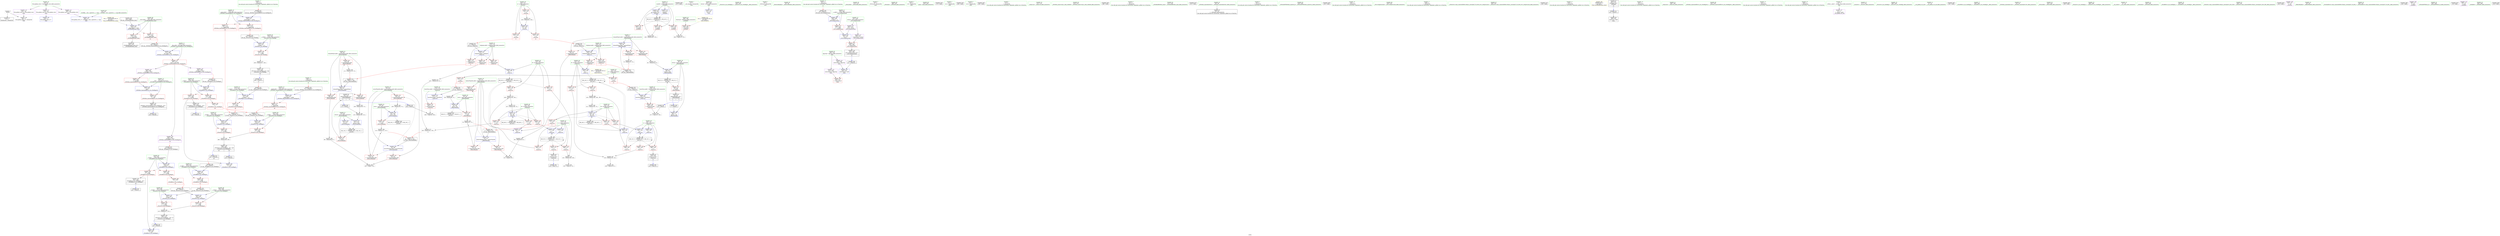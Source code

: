 digraph "SVFG" {
	label="SVFG";

	Node0x55869f9cc8e0 [shape=record,color=grey,label="{NodeID: 0\nNullPtr}"];
	Node0x55869f9cc8e0 -> Node0x55869f9f0990[style=solid];
	Node0x55869f9cc8e0 -> Node0x55869f9f10d0[style=solid];
	Node0x55869fa31ef0 [shape=record,color=black,label="{NodeID: 526\n370 = PHI(349, )\n1st arg _ZNSt8ios_base4setfESt13_Ios_FmtflagsS0_ }"];
	Node0x55869fa31ef0 -> Node0x55869f9f2ca0[style=solid];
	Node0x55869fa1b680 [shape=record,color=yellow,style=double,label="{NodeID: 443\n50V_1 = ENCHI(MR_50V_0)\npts\{345 \}\nFun[_ZSt5fixedRSt8ios_base]}"];
	Node0x55869fa1b680 -> Node0x55869f9f2960[style=dashed];
	Node0x55869f9f0fd0 [shape=record,color=blue,label="{NodeID: 194\n480\<--18\nllvm.global_ctors_1\<--_GLOBAL__sub_I_cgy4ever_1_1.cpp\nGlob }"];
	Node0x55869f9ed6b0 [shape=record,color=purple,label="{NodeID: 111\n479\<--16\nllvm.global_ctors_0\<--llvm.global_ctors\nGlob }"];
	Node0x55869f9ed6b0 -> Node0x55869f9f0ed0[style=solid];
	Node0x55869f9ec190 [shape=record,color=green,label="{NodeID: 28\n52\<--53\nbetterThanMe.addr\<--betterThanMe.addr_field_insensitive\n_Z8bestRankxx\n}"];
	Node0x55869f9ec190 -> Node0x55869f9f3640[style=solid];
	Node0x55869f9ec190 -> Node0x55869f9f3710[style=solid];
	Node0x55869f9ec190 -> Node0x55869f9f37e0[style=solid];
	Node0x55869f9ec190 -> Node0x55869f9f12a0[style=solid];
	Node0x55869f9f7370 [shape=record,color=grey,label="{NodeID: 388\n100 = cmp(97, 99, )\n}"];
	Node0x55869f9f26f0 [shape=record,color=blue,label="{NodeID: 222\n270\<--293\ncaseID\<--inc\n_Z4MAINv\n}"];
	Node0x55869f9f26f0 -> Node0x55869fa14850[style=dashed];
	Node0x55869f9f41a0 [shape=record,color=red,label="{NodeID: 139\n156\<--128\n\<--havePrize.addr\n_Z4ans1xx\n}"];
	Node0x55869f9f41a0 -> Node0x55869f9f74f0[style=solid];
	Node0x55869f9eea50 [shape=record,color=green,label="{NodeID: 56\n268\<--269\nTestCase\<--TestCase_field_insensitive\n_Z4MAINv\n}"];
	Node0x55869f9eea50 -> Node0x55869f9f56c0[style=solid];
	Node0x55869fa2fd40 [shape=record,color=black,label="{NodeID: 499\n227 = PHI()\n}"];
	Node0x55869f9f5860 [shape=record,color=red,label="{NodeID: 167\n284\<--270\n\<--caseID\n_Z4MAINv\n}"];
	Node0x55869f9f0380 [shape=record,color=green,label="{NodeID: 84\n436\<--437\n__b.addr\<--__b.addr_field_insensitive\n_ZStoRRSt13_Ios_FmtflagsS_\n}"];
	Node0x55869f9f0380 -> Node0x55869f9f68a0[style=solid];
	Node0x55869f9f0380 -> Node0x55869f9fb1f0[style=solid];
	Node0x55869f9ea030 [shape=record,color=green,label="{NodeID: 1\n7\<--1\n__dso_handle\<--dummyObj\nGlob }"];
	Node0x55869fa32000 [shape=record,color=black,label="{NodeID: 527\n371 = PHI(350, )\n2nd arg _ZNSt8ios_base4setfESt13_Ios_FmtflagsS0_ }"];
	Node0x55869fa32000 -> Node0x55869f9f2d70[style=solid];
	Node0x55869f9f10d0 [shape=record,color=blue, style = dotted,label="{NodeID: 195\n481\<--3\nllvm.global_ctors_2\<--dummyVal\nGlob }"];
	Node0x55869f9ed780 [shape=record,color=purple,label="{NodeID: 112\n480\<--16\nllvm.global_ctors_1\<--llvm.global_ctors\nGlob }"];
	Node0x55869f9ed780 -> Node0x55869f9f0fd0[style=solid];
	Node0x55869f9ec260 [shape=record,color=green,label="{NodeID: 29\n54\<--55\ncosts\<--costs_field_insensitive\n_Z8bestRankxx\n}"];
	Node0x55869f9ec260 -> Node0x55869f9f38b0[style=solid];
	Node0x55869f9ec260 -> Node0x55869f9f1440[style=solid];
	Node0x55869f9f74f0 [shape=record,color=grey,label="{NodeID: 389\n157 = cmp(155, 156, )\n}"];
	Node0x55869f9f27c0 [shape=record,color=blue,label="{NodeID: 223\n307\<--297\nretval\<--\nmain\n}"];
	Node0x55869f9f4270 [shape=record,color=red,label="{NodeID: 140\n144\<--130\n\<--L\n_Z4ans1xx\n}"];
	Node0x55869f9f4270 -> Node0x55869fa02070[style=solid];
	Node0x55869f9eeb20 [shape=record,color=green,label="{NodeID: 57\n270\<--271\ncaseID\<--caseID_field_insensitive\n_Z4MAINv\n}"];
	Node0x55869f9eeb20 -> Node0x55869f9f5790[style=solid];
	Node0x55869f9eeb20 -> Node0x55869f9f5860[style=solid];
	Node0x55869f9eeb20 -> Node0x55869f9f5930[style=solid];
	Node0x55869f9eeb20 -> Node0x55869f9f2620[style=solid];
	Node0x55869f9eeb20 -> Node0x55869f9f26f0[style=solid];
	Node0x55869fa2fe10 [shape=record,color=black,label="{NodeID: 500\n115 = PHI(84, )\n}"];
	Node0x55869fa2fe10 -> Node0x55869f9f6ef0[style=solid];
	Node0x55869f9f5930 [shape=record,color=red,label="{NodeID: 168\n292\<--270\n\<--caseID\n_Z4MAINv\n}"];
	Node0x55869f9f5930 -> Node0x55869fa01d70[style=solid];
	Node0x55869f9f0450 [shape=record,color=green,label="{NodeID: 85\n444\<--445\n_ZStorSt13_Ios_FmtflagsS_\<--_ZStorSt13_Ios_FmtflagsS__field_insensitive\n}"];
	Node0x55869f9ea0c0 [shape=record,color=green,label="{NodeID: 2\n8\<--1\n_ZSt3cin\<--dummyObj\nGlob }"];
	Node0x55869fa32110 [shape=record,color=black,label="{NodeID: 528\n463 = PHI(441, )\n0th arg _ZStorSt13_Ios_FmtflagsS_ }"];
	Node0x55869fa32110 -> Node0x55869f9fb530[style=solid];
	Node0x55869f9f11d0 [shape=record,color=blue,label="{NodeID: 196\n50\<--46\nremainPlayer.addr\<--remainPlayer\n_Z8bestRankxx\n}"];
	Node0x55869f9f11d0 -> Node0x55869f9f33d0[style=dashed];
	Node0x55869f9f11d0 -> Node0x55869f9f34a0[style=dashed];
	Node0x55869f9f11d0 -> Node0x55869f9f3570[style=dashed];
	Node0x55869f9ed880 [shape=record,color=purple,label="{NodeID: 113\n481\<--16\nllvm.global_ctors_2\<--llvm.global_ctors\nGlob }"];
	Node0x55869f9ed880 -> Node0x55869f9f10d0[style=solid];
	Node0x55869f9ec330 [shape=record,color=green,label="{NodeID: 30\n82\<--83\n_Z9worseRankxx\<--_Z9worseRankxx_field_insensitive\n}"];
	Node0x55869f9f7670 [shape=record,color=grey,label="{NodeID: 390\n146 = cmp(145, 61, )\n}"];
	Node0x55869f9f2890 [shape=record,color=blue,label="{NodeID: 224\n325\<--321\ncoerce.dive\<--call2\nmain\n}"];
	Node0x55869f9f2890 -> Node0x55869f9f5a00[style=dashed];
	Node0x55869f9f4340 [shape=record,color=red,label="{NodeID: 141\n148\<--130\n\<--L\n_Z4ans1xx\n}"];
	Node0x55869f9f4340 -> Node0x55869fa021f0[style=solid];
	Node0x55869f9eebf0 [shape=record,color=green,label="{NodeID: 58\n273\<--274\n_ZNSirsERi\<--_ZNSirsERi_field_insensitive\n}"];
	Node0x55869fa30010 [shape=record,color=black,label="{NodeID: 501\n155 = PHI(45, )\n}"];
	Node0x55869fa30010 -> Node0x55869f9f74f0[style=solid];
	Node0x55869f9f5a00 [shape=record,color=red,label="{NodeID: 169\n328\<--327\n\<--coerce.dive3\nmain\n}"];
	Node0x55869f9f0550 [shape=record,color=green,label="{NodeID: 86\n452\<--453\n__a.addr\<--__a.addr_field_insensitive\n_ZStanSt13_Ios_FmtflagsS_\n}"];
	Node0x55869f9f0550 -> Node0x55869f9f6a40[style=solid];
	Node0x55869f9f0550 -> Node0x55869f9fb390[style=solid];
	Node0x55869f9ea370 [shape=record,color=green,label="{NodeID: 3\n9\<--1\n_ZSt4cout\<--dummyObj\nGlob }"];
	Node0x55869fa32250 [shape=record,color=black,label="{NodeID: 529\n464 = PHI(442, )\n1st arg _ZStorSt13_Ios_FmtflagsS_ }"];
	Node0x55869fa32250 -> Node0x55869f9fb600[style=solid];
	Node0x55869f9f12a0 [shape=record,color=blue,label="{NodeID: 197\n52\<--47\nbetterThanMe.addr\<--betterThanMe\n_Z8bestRankxx\n}"];
	Node0x55869f9f12a0 -> Node0x55869f9f3640[style=dashed];
	Node0x55869f9f12a0 -> Node0x55869f9f3710[style=dashed];
	Node0x55869f9f12a0 -> Node0x55869f9f37e0[style=dashed];
	Node0x55869f9ed980 [shape=record,color=purple,label="{NodeID: 114\n325\<--309\ncoerce.dive\<--agg.tmp\nmain\n}"];
	Node0x55869f9ed980 -> Node0x55869f9f2890[style=solid];
	Node0x55869f9ec430 [shape=record,color=green,label="{NodeID: 31\n87\<--88\nretval\<--retval_field_insensitive\n_Z9worseRankxx\n}"];
	Node0x55869f9ec430 -> Node0x55869f9f3980[style=solid];
	Node0x55869f9ec430 -> Node0x55869f9f1780[style=solid];
	Node0x55869f9ec430 -> Node0x55869f9f1920[style=solid];
	Node0x55869f9f77f0 [shape=record,color=grey,label="{NodeID: 391\n280 = cmp(278, 279, )\n}"];
	Node0x55869f9f2960 [shape=record,color=blue,label="{NodeID: 225\n344\<--343\n__base.addr\<--__base\n_ZSt5fixedRSt8ios_base\n}"];
	Node0x55869f9f2960 -> Node0x55869f9f5ad0[style=dashed];
	Node0x55869f9f2960 -> Node0x55869f9f5ba0[style=dashed];
	Node0x55869f9f4410 [shape=record,color=red,label="{NodeID: 142\n166\<--130\n\<--L\n_Z4ans1xx\n}"];
	Node0x55869f9f4410 -> Node0x55869f9f0d30[style=solid];
	Node0x55869f9eecf0 [shape=record,color=green,label="{NodeID: 59\n286\<--287\n_ZNSolsEi\<--_ZNSolsEi_field_insensitive\n}"];
	Node0x55869fa30150 [shape=record,color=black,label="{NodeID: 502\n204 = PHI(84, )\n}"];
	Node0x55869fa30150 -> Node0x55869f9f7970[style=solid];
	Node0x55869f9f5ad0 [shape=record,color=red,label="{NodeID: 170\n347\<--344\n\<--__base.addr\n_ZSt5fixedRSt8ios_base\n|{<s0>25}}"];
	Node0x55869f9f5ad0:s0 -> Node0x55869fa31de0[style=solid,color=red];
	Node0x55869f9f0620 [shape=record,color=green,label="{NodeID: 87\n454\<--455\n__b.addr\<--__b.addr_field_insensitive\n_ZStanSt13_Ios_FmtflagsS_\n}"];
	Node0x55869f9f0620 -> Node0x55869f9f6b10[style=solid];
	Node0x55869f9f0620 -> Node0x55869f9fb460[style=solid];
	Node0x55869f9ea400 [shape=record,color=green,label="{NodeID: 4\n10\<--1\n.str\<--dummyObj\nGlob }"];
	Node0x55869fa32390 [shape=record,color=black,label="{NodeID: 530\n356 = PHI(322, )\n0th arg _ZSt12setprecisioni }"];
	Node0x55869fa32390 -> Node0x55869f9f2a30[style=solid];
	Node0x55869fa01bf0 [shape=record,color=grey,label="{NodeID: 364\n460 = Binary(458, 459, )\n}"];
	Node0x55869fa01bf0 -> Node0x55869f9ee1f0[style=solid];
	Node0x55869f9f1370 [shape=record,color=blue,label="{NodeID: 198\n48\<--65\nretval\<--sub1\n_Z8bestRankxx\n}"];
	Node0x55869f9f1370 -> Node0x55869fa16550[style=dashed];
	Node0x55869f9f2e20 [shape=record,color=purple,label="{NodeID: 115\n327\<--309\ncoerce.dive3\<--agg.tmp\nmain\n}"];
	Node0x55869f9f2e20 -> Node0x55869f9f5a00[style=solid];
	Node0x55869f9ec500 [shape=record,color=green,label="{NodeID: 32\n89\<--90\nremainPlayer.addr\<--remainPlayer.addr_field_insensitive\n_Z9worseRankxx\n}"];
	Node0x55869f9ec500 -> Node0x55869f9f3a50[style=solid];
	Node0x55869f9ec500 -> Node0x55869f9f3b20[style=solid];
	Node0x55869f9ec500 -> Node0x55869f9f3bf0[style=solid];
	Node0x55869f9ec500 -> Node0x55869f9f15e0[style=solid];
	Node0x55869f9f7970 [shape=record,color=grey,label="{NodeID: 392\n206 = cmp(204, 205, )\n}"];
	Node0x55869f9f2a30 [shape=record,color=blue,label="{NodeID: 226\n359\<--356\n__n.addr\<--__n\n_ZSt12setprecisioni\n}"];
	Node0x55869f9f2a30 -> Node0x55869f9f5c70[style=dashed];
	Node0x55869f9f44e0 [shape=record,color=red,label="{NodeID: 143\n143\<--132\n\<--R\n_Z4ans1xx\n}"];
	Node0x55869f9f44e0 -> Node0x55869fa02070[style=solid];
	Node0x55869f9eedf0 [shape=record,color=green,label="{NodeID: 60\n304\<--305\nmain\<--main_field_insensitive\n}"];
	Node0x55869fa30290 [shape=record,color=black,label="{NodeID: 503\n272 = PHI()\n}"];
	Node0x55869f9f5ba0 [shape=record,color=red,label="{NodeID: 171\n353\<--344\n\<--__base.addr\n_ZSt5fixedRSt8ios_base\n}"];
	Node0x55869f9f5ba0 -> Node0x55869f9edd10[style=solid];
	Node0x55869f9f06f0 [shape=record,color=green,label="{NodeID: 88\n465\<--466\n__a.addr\<--__a.addr_field_insensitive\n_ZStorSt13_Ios_FmtflagsS_\n}"];
	Node0x55869f9f06f0 -> Node0x55869f9f6be0[style=solid];
	Node0x55869f9f06f0 -> Node0x55869f9fb530[style=solid];
	Node0x55869f9ea490 [shape=record,color=green,label="{NodeID: 5\n12\<--1\n.str.1\<--dummyObj\nGlob }"];
	Node0x55869fa324d0 [shape=record,color=black,label="{NodeID: 531\n171 = PHI(231, )\n0th arg _Z4ans2xx }"];
	Node0x55869fa324d0 -> Node0x55869f9f1fa0[style=solid];
	Node0x55869fa01d70 [shape=record,color=grey,label="{NodeID: 365\n293 = Binary(292, 276, )\n}"];
	Node0x55869fa01d70 -> Node0x55869f9f26f0[style=solid];
	Node0x55869f9f1440 [shape=record,color=blue,label="{NodeID: 199\n54\<--69\ncosts\<--div\n_Z8bestRankxx\n}"];
	Node0x55869f9f1440 -> Node0x55869f9f38b0[style=dashed];
	Node0x55869f9f1440 -> Node0x55869fa16a50[style=dashed];
	Node0x55869f9f2ef0 [shape=record,color=purple,label="{NodeID: 116\n362\<--357\n_M_n\<--retval\n_ZSt12setprecisioni\n}"];
	Node0x55869f9f2ef0 -> Node0x55869f9f2b00[style=solid];
	Node0x55869f9ec5d0 [shape=record,color=green,label="{NodeID: 33\n91\<--92\nworseThanMe.addr\<--worseThanMe.addr_field_insensitive\n_Z9worseRankxx\n}"];
	Node0x55869f9ec5d0 -> Node0x55869f9f3cc0[style=solid];
	Node0x55869f9ec5d0 -> Node0x55869f9f3d90[style=solid];
	Node0x55869f9ec5d0 -> Node0x55869f9f3e60[style=solid];
	Node0x55869f9ec5d0 -> Node0x55869f9f16b0[style=solid];
	Node0x55869f9f7af0 [shape=record,color=grey,label="{NodeID: 393\n62 = cmp(58, 60, )\n}"];
	Node0x55869f9f2b00 [shape=record,color=blue,label="{NodeID: 227\n362\<--363\n_M_n\<--\n_ZSt12setprecisioni\n}"];
	Node0x55869f9f2b00 -> Node0x55869f9f5d40[style=dashed];
	Node0x55869f9f45b0 [shape=record,color=red,label="{NodeID: 144\n149\<--132\n\<--R\n_Z4ans1xx\n}"];
	Node0x55869f9f45b0 -> Node0x55869fa021f0[style=solid];
	Node0x55869f9eeef0 [shape=record,color=green,label="{NodeID: 61\n307\<--308\nretval\<--retval_field_insensitive\nmain\n}"];
	Node0x55869f9eeef0 -> Node0x55869f9f27c0[style=solid];
	Node0x55869fa30360 [shape=record,color=black,label="{NodeID: 504\n283 = PHI()\n}"];
	Node0x55869f9f5c70 [shape=record,color=red,label="{NodeID: 172\n363\<--359\n\<--__n.addr\n_ZSt12setprecisioni\n}"];
	Node0x55869f9f5c70 -> Node0x55869f9f2b00[style=solid];
	Node0x55869f9f07c0 [shape=record,color=green,label="{NodeID: 89\n467\<--468\n__b.addr\<--__b.addr_field_insensitive\n_ZStorSt13_Ios_FmtflagsS_\n}"];
	Node0x55869f9f07c0 -> Node0x55869f9f0e00[style=solid];
	Node0x55869f9f07c0 -> Node0x55869f9fb600[style=solid];
	Node0x55869f9ea520 [shape=record,color=green,label="{NodeID: 6\n14\<--1\n.str.2\<--dummyObj\nGlob }"];
	Node0x55869fa32610 [shape=record,color=black,label="{NodeID: 532\n172 = PHI(232, )\n1st arg _Z4ans2xx }"];
	Node0x55869fa32610 -> Node0x55869f9f2070[style=solid];
	Node0x55869fa01ef0 [shape=record,color=grey,label="{NodeID: 366\n99 = Binary(98, 61, )\n}"];
	Node0x55869fa01ef0 -> Node0x55869f9f7370[style=solid];
	Node0x55869f9f1510 [shape=record,color=blue,label="{NodeID: 200\n48\<--77\nretval\<--call\n_Z8bestRankxx\n}"];
	Node0x55869f9f1510 -> Node0x55869fa16550[style=dashed];
	Node0x55869f9f2fc0 [shape=record,color=purple,label="{NodeID: 117\n365\<--357\ncoerce.dive\<--retval\n_ZSt12setprecisioni\n}"];
	Node0x55869f9f2fc0 -> Node0x55869f9f5d40[style=solid];
	Node0x55869f9ec6a0 [shape=record,color=green,label="{NodeID: 34\n93\<--94\ncosts\<--costs_field_insensitive\n_Z9worseRankxx\n}"];
	Node0x55869f9ec6a0 -> Node0x55869f9f3f30[style=solid];
	Node0x55869f9ec6a0 -> Node0x55869f9f1850[style=solid];
	Node0x55869f9f7c70 [shape=record,color=grey,label="{NodeID: 394\n192 = cmp(191, 61, )\n}"];
	Node0x55869f9f2bd0 [shape=record,color=blue,label="{NodeID: 228\n372\<--369\nthis.addr\<--this\n_ZNSt8ios_base4setfESt13_Ios_FmtflagsS0_\n}"];
	Node0x55869f9f2bd0 -> Node0x55869f9f5e10[style=dashed];
	Node0x55869f9f4680 [shape=record,color=red,label="{NodeID: 145\n154\<--134\n\<--M\n_Z4ans1xx\n|{<s0>5}}"];
	Node0x55869f9f4680:s0 -> Node0x55869fa330a0[style=solid,color=red];
	Node0x55869f9eefc0 [shape=record,color=green,label="{NodeID: 62\n309\<--310\nagg.tmp\<--agg.tmp_field_insensitive\nmain\n}"];
	Node0x55869f9eefc0 -> Node0x55869f9ed980[style=solid];
	Node0x55869f9eefc0 -> Node0x55869f9f2e20[style=solid];
	Node0x55869fa30430 [shape=record,color=black,label="{NodeID: 505\n285 = PHI()\n}"];
	Node0x55869f9f5d40 [shape=record,color=red,label="{NodeID: 173\n366\<--365\n\<--coerce.dive\n_ZSt12setprecisioni\n}"];
	Node0x55869f9f5d40 -> Node0x55869f9edde0[style=solid];
	Node0x55869f9f0890 [shape=record,color=green,label="{NodeID: 90\n18\<--475\n_GLOBAL__sub_I_cgy4ever_1_1.cpp\<--_GLOBAL__sub_I_cgy4ever_1_1.cpp_field_insensitive\n}"];
	Node0x55869f9f0890 -> Node0x55869f9f0fd0[style=solid];
	Node0x55869f9ead60 [shape=record,color=green,label="{NodeID: 7\n17\<--1\n\<--dummyObj\nCan only get source location for instruction, argument, global var or function.}"];
	Node0x55869fa32750 [shape=record,color=black,label="{NodeID: 533\n423 = PHI(387, )\n0th arg _ZStcoSt13_Ios_Fmtflags }"];
	Node0x55869fa32750 -> Node0x55869f9fb050[style=solid];
	Node0x55869fa02070 [shape=record,color=grey,label="{NodeID: 367\n145 = Binary(143, 144, )\n}"];
	Node0x55869fa02070 -> Node0x55869f9f7670[style=solid];
	Node0x55869f9f15e0 [shape=record,color=blue,label="{NodeID: 201\n89\<--85\nremainPlayer.addr\<--remainPlayer\n_Z9worseRankxx\n}"];
	Node0x55869f9f15e0 -> Node0x55869f9f3a50[style=dashed];
	Node0x55869f9f15e0 -> Node0x55869f9f3b20[style=dashed];
	Node0x55869f9f15e0 -> Node0x55869f9f3bf0[style=dashed];
	Node0x55869f9f3090 [shape=record,color=purple,label="{NodeID: 118\n384\<--383\n_M_flags\<--this1\n_ZNSt8ios_base4setfESt13_Ios_FmtflagsS0_\n}"];
	Node0x55869f9f3090 -> Node0x55869f9f6220[style=solid];
	Node0x55869f9ec770 [shape=record,color=green,label="{NodeID: 35\n121\<--122\n_Z4ans1xx\<--_Z4ans1xx_field_insensitive\n}"];
	Node0x55869f9f2ca0 [shape=record,color=blue,label="{NodeID: 229\n374\<--370\n__fmtfl.addr\<--__fmtfl\n_ZNSt8ios_base4setfESt13_Ios_FmtflagsS0_\n}"];
	Node0x55869f9f2ca0 -> Node0x55869f9f5ee0[style=dashed];
	Node0x55869f9f4750 [shape=record,color=red,label="{NodeID: 146\n159\<--134\n\<--M\n_Z4ans1xx\n}"];
	Node0x55869f9f4750 -> Node0x55869f9f1e00[style=solid];
	Node0x55869f9ef090 [shape=record,color=green,label="{NodeID: 63\n314\<--315\n_ZNSt8ios_base15sync_with_stdioEb\<--_ZNSt8ios_base15sync_with_stdioEb_field_insensitive\n}"];
	Node0x55869fa30500 [shape=record,color=black,label="{NodeID: 506\n289 = PHI()\n}"];
	Node0x55869f9f5e10 [shape=record,color=red,label="{NodeID: 174\n383\<--372\nthis1\<--this.addr\n_ZNSt8ios_base4setfESt13_Ios_FmtflagsS0_\n}"];
	Node0x55869f9f5e10 -> Node0x55869f9f3090[style=solid];
	Node0x55869f9f5e10 -> Node0x55869f9f3160[style=solid];
	Node0x55869f9f5e10 -> Node0x55869f9f3230[style=solid];
	Node0x55869f9f0990 [shape=record,color=black,label="{NodeID: 91\n2\<--3\ndummyVal\<--dummyVal\n}"];
	Node0x55869f9eadf0 [shape=record,color=green,label="{NodeID: 8\n61\<--1\n\<--dummyObj\nCan only get source location for instruction, argument, global var or function.}"];
	Node0x55869fa32890 [shape=record,color=black,label="{NodeID: 534\n124 = PHI(241, )\n0th arg _Z4ans1xx }"];
	Node0x55869fa32890 -> Node0x55869f9f19f0[style=solid];
	Node0x55869fa021f0 [shape=record,color=grey,label="{NodeID: 368\n150 = Binary(148, 149, )\n}"];
	Node0x55869fa021f0 -> Node0x55869fa02370[style=solid];
	Node0x55869f9f16b0 [shape=record,color=blue,label="{NodeID: 202\n91\<--86\nworseThanMe.addr\<--worseThanMe\n_Z9worseRankxx\n}"];
	Node0x55869f9f16b0 -> Node0x55869f9f3cc0[style=dashed];
	Node0x55869f9f16b0 -> Node0x55869f9f3d90[style=dashed];
	Node0x55869f9f16b0 -> Node0x55869f9f3e60[style=dashed];
	Node0x55869f9f3160 [shape=record,color=purple,label="{NodeID: 119\n391\<--383\n_M_flags2\<--this1\n_ZNSt8ios_base4setfESt13_Ios_FmtflagsS0_\n|{<s0>27}}"];
	Node0x55869f9f3160:s0 -> Node0x55869fa31860[style=solid,color=red];
	Node0x55869f9ec870 [shape=record,color=green,label="{NodeID: 36\n126\<--127\ntotplayer.addr\<--totplayer.addr_field_insensitive\n_Z4ans1xx\n}"];
	Node0x55869f9ec870 -> Node0x55869f9f4000[style=solid];
	Node0x55869f9ec870 -> Node0x55869f9f40d0[style=solid];
	Node0x55869f9ec870 -> Node0x55869f9f19f0[style=solid];
	Node0x55869f9f2d70 [shape=record,color=blue,label="{NodeID: 230\n376\<--371\n__mask.addr\<--__mask\n_ZNSt8ios_base4setfESt13_Ios_FmtflagsS0_\n}"];
	Node0x55869f9f2d70 -> Node0x55869f9f5fb0[style=dashed];
	Node0x55869f9f2d70 -> Node0x55869f9f6080[style=dashed];
	Node0x55869f9f4820 [shape=record,color=red,label="{NodeID: 147\n162\<--134\n\<--M\n_Z4ans1xx\n}"];
	Node0x55869f9f4820 -> Node0x55869f9f1ed0[style=solid];
	Node0x55869f9ef190 [shape=record,color=green,label="{NodeID: 64\n317\<--318\n_ZSt5fixedRSt8ios_base\<--_ZSt5fixedRSt8ios_base_field_insensitive\n}"];
	Node0x55869fa305d0 [shape=record,color=black,label="{NodeID: 507\n312 = PHI()\n}"];
	Node0x55869f9f5ee0 [shape=record,color=red,label="{NodeID: 175\n395\<--374\n\<--__fmtfl.addr\n_ZNSt8ios_base4setfESt13_Ios_FmtflagsS0_\n|{<s0>28}}"];
	Node0x55869f9f5ee0:s0 -> Node0x55869fa31a80[style=solid,color=red];
	Node0x55869f9f0a90 [shape=record,color=black,label="{NodeID: 92\n29\<--30\n\<--_ZNSt8ios_base4InitD1Ev\nCan only get source location for instruction, argument, global var or function.}"];
	Node0x55869f9eaef0 [shape=record,color=green,label="{NodeID: 9\n70\<--1\n\<--dummyObj\nCan only get source location for instruction, argument, global var or function.}"];
	Node0x55869fa329d0 [shape=record,color=black,label="{NodeID: 535\n125 = PHI(242, )\n1st arg _Z4ans1xx }"];
	Node0x55869fa329d0 -> Node0x55869f9f1ac0[style=solid];
	Node0x55869fa02370 [shape=record,color=grey,label="{NodeID: 369\n151 = Binary(150, 70, )\n}"];
	Node0x55869fa02370 -> Node0x55869f9f1d30[style=solid];
	Node0x55869f9f1780 [shape=record,color=blue,label="{NodeID: 203\n87\<--103\nretval\<--\n_Z9worseRankxx\n}"];
	Node0x55869f9f1780 -> Node0x55869fa15560[style=dashed];
	Node0x55869f9f3230 [shape=record,color=purple,label="{NodeID: 120\n400\<--383\n_M_flags5\<--this1\n_ZNSt8ios_base4setfESt13_Ios_FmtflagsS0_\n|{<s0>29}}"];
	Node0x55869f9f3230:s0 -> Node0x55869fa32be0[style=solid,color=red];
	Node0x55869f9ec940 [shape=record,color=green,label="{NodeID: 37\n128\<--129\nhavePrize.addr\<--havePrize.addr_field_insensitive\n_Z4ans1xx\n}"];
	Node0x55869f9ec940 -> Node0x55869f9f41a0[style=solid];
	Node0x55869f9ec940 -> Node0x55869f9f1ac0[style=solid];
	Node0x55869fa14850 [shape=record,color=black,label="{NodeID: 397\nMR_44V_3 = PHI(MR_44V_4, MR_44V_2, )\npts\{271 \}\n}"];
	Node0x55869fa14850 -> Node0x55869f9f5790[style=dashed];
	Node0x55869fa14850 -> Node0x55869f9f5860[style=dashed];
	Node0x55869fa14850 -> Node0x55869f9f5930[style=dashed];
	Node0x55869fa14850 -> Node0x55869f9f26f0[style=dashed];
	Node0x55869f9fad10 [shape=record,color=blue,label="{NodeID: 231\n378\<--385\n__old\<--\n_ZNSt8ios_base4setfESt13_Ios_FmtflagsS0_\n}"];
	Node0x55869f9fad10 -> Node0x55869f9f6150[style=dashed];
	Node0x55869f9f48f0 [shape=record,color=red,label="{NodeID: 148\n186\<--173\n\<--totplayer.addr\n_Z4ans2xx\n}"];
	Node0x55869f9f48f0 -> Node0x55869f9f2210[style=solid];
	Node0x55869f9ef290 [shape=record,color=green,label="{NodeID: 65\n319\<--320\n_ZNSolsEPFRSt8ios_baseS0_E\<--_ZNSolsEPFRSt8ios_baseS0_E_field_insensitive\n}"];
	Node0x55869fa306a0 [shape=record,color=black,label="{NodeID: 508\n316 = PHI()\n}"];
	Node0x55869fa1a5a0 [shape=record,color=yellow,style=double,label="{NodeID: 425\n40V_1 = ENCHI(MR_40V_0)\npts\{223 \}\nFun[_Z5solvev]}"];
	Node0x55869fa1a5a0 -> Node0x55869f9f5520[style=dashed];
	Node0x55869fa1a5a0 -> Node0x55869f9f55f0[style=dashed];
	Node0x55869f9f5fb0 [shape=record,color=red,label="{NodeID: 176\n387\<--376\n\<--__mask.addr\n_ZNSt8ios_base4setfESt13_Ios_FmtflagsS0_\n|{<s0>26}}"];
	Node0x55869f9f5fb0:s0 -> Node0x55869fa32750[style=solid,color=red];
	Node0x55869f9f0b90 [shape=record,color=black,label="{NodeID: 93\n45\<--80\n_Z8bestRankxx_ret\<--\n_Z8bestRankxx\n|{<s0>3|<s1>5}}"];
	Node0x55869f9f0b90:s0 -> Node0x55869fa2d020[style=solid,color=blue];
	Node0x55869f9f0b90:s1 -> Node0x55869fa30010[style=solid,color=blue];
	Node0x55869f9eaff0 [shape=record,color=green,label="{NodeID: 10\n103\<--1\n\<--dummyObj\nCan only get source location for instruction, argument, global var or function.}"];
	Node0x55869fa32b10 [shape=record,color=black,label="{NodeID: 536\n343 = PHI()\n0th arg _ZSt5fixedRSt8ios_base }"];
	Node0x55869fa32b10 -> Node0x55869f9f2960[style=solid];
	Node0x55869fa024f0 [shape=record,color=grey,label="{NodeID: 370\n229 = Binary(61, 228, )\n}"];
	Node0x55869fa024f0 -> Node0x55869f9f2550[style=solid];
	Node0x55869f9f1850 [shape=record,color=blue,label="{NodeID: 204\n93\<--106\ncosts\<--div\n_Z9worseRankxx\n}"];
	Node0x55869f9f1850 -> Node0x55869f9f3f30[style=dashed];
	Node0x55869f9f1850 -> Node0x55869fa15650[style=dashed];
	Node0x55869f9f3300 [shape=record,color=red,label="{NodeID: 121\n80\<--48\n\<--retval\n_Z8bestRankxx\n}"];
	Node0x55869f9f3300 -> Node0x55869f9f0b90[style=solid];
	Node0x55869f9eca10 [shape=record,color=green,label="{NodeID: 38\n130\<--131\nL\<--L_field_insensitive\n_Z4ans1xx\n}"];
	Node0x55869f9eca10 -> Node0x55869f9f4270[style=solid];
	Node0x55869f9eca10 -> Node0x55869f9f4340[style=solid];
	Node0x55869f9eca10 -> Node0x55869f9f4410[style=solid];
	Node0x55869f9eca10 -> Node0x55869f9f1b90[style=solid];
	Node0x55869f9eca10 -> Node0x55869f9f1e00[style=solid];
	Node0x55869fa15560 [shape=record,color=black,label="{NodeID: 398\nMR_10V_3 = PHI(MR_10V_4, MR_10V_2, )\npts\{88 \}\n}"];
	Node0x55869fa15560 -> Node0x55869f9f3980[style=dashed];
	Node0x55869f9fade0 [shape=record,color=blue,label="{NodeID: 232\n409\<--407\n__a.addr\<--__a\n_ZStaNRSt13_Ios_FmtflagsS_\n}"];
	Node0x55869f9fade0 -> Node0x55869f9f62f0[style=dashed];
	Node0x55869f9fade0 -> Node0x55869f9f63c0[style=dashed];
	Node0x55869f9f49c0 [shape=record,color=red,label="{NodeID: 149\n199\<--173\n\<--totplayer.addr\n_Z4ans2xx\n|{<s0>6}}"];
	Node0x55869f9f49c0:s0 -> Node0x55869fa314d0[style=solid,color=red];
	Node0x55869f9ef390 [shape=record,color=green,label="{NodeID: 66\n323\<--324\n_ZSt12setprecisioni\<--_ZSt12setprecisioni_field_insensitive\n}"];
	Node0x55869fa30800 [shape=record,color=black,label="{NodeID: 509\n321 = PHI(355, )\n}"];
	Node0x55869fa30800 -> Node0x55869f9f2890[style=solid];
	Node0x55869f9f6080 [shape=record,color=red,label="{NodeID: 177\n396\<--376\n\<--__mask.addr\n_ZNSt8ios_base4setfESt13_Ios_FmtflagsS0_\n|{<s0>28}}"];
	Node0x55869f9f6080:s0 -> Node0x55869fa31c60[style=solid,color=red];
	Node0x55869f9f0c60 [shape=record,color=black,label="{NodeID: 94\n84\<--119\n_Z9worseRankxx_ret\<--\n_Z9worseRankxx\n|{<s0>4|<s1>6}}"];
	Node0x55869f9f0c60:s0 -> Node0x55869fa2fe10[style=solid,color=blue];
	Node0x55869f9f0c60:s1 -> Node0x55869fa30150[style=solid,color=blue];
	Node0x55869f9eb0f0 [shape=record,color=green,label="{NodeID: 11\n139\<--1\n\<--dummyObj\nCan only get source location for instruction, argument, global var or function.}"];
	Node0x55869fa32be0 [shape=record,color=black,label="{NodeID: 537\n432 = PHI(400, )\n0th arg _ZStoRRSt13_Ios_FmtflagsS_ }"];
	Node0x55869fa32be0 -> Node0x55869f9fb120[style=solid];
	Node0x55869fa02670 [shape=record,color=grey,label="{NodeID: 371\n203 = Binary(201, 202, )\n|{<s0>6}}"];
	Node0x55869fa02670:s0 -> Node0x55869fa316e0[style=solid,color=red];
	Node0x55869f9f1920 [shape=record,color=blue,label="{NodeID: 205\n87\<--116\nretval\<--add\n_Z9worseRankxx\n}"];
	Node0x55869f9f1920 -> Node0x55869fa15560[style=dashed];
	Node0x55869f9f33d0 [shape=record,color=red,label="{NodeID: 122\n59\<--50\n\<--remainPlayer.addr\n_Z8bestRankxx\n}"];
	Node0x55869f9f33d0 -> Node0x55869fa030f0[style=solid];
	Node0x55869f9ecae0 [shape=record,color=green,label="{NodeID: 39\n132\<--133\nR\<--R_field_insensitive\n_Z4ans1xx\n}"];
	Node0x55869f9ecae0 -> Node0x55869f9f44e0[style=solid];
	Node0x55869f9ecae0 -> Node0x55869f9f45b0[style=solid];
	Node0x55869f9ecae0 -> Node0x55869f9f1c60[style=solid];
	Node0x55869f9ecae0 -> Node0x55869f9f1ed0[style=solid];
	Node0x55869fa15650 [shape=record,color=black,label="{NodeID: 399\nMR_16V_2 = PHI(MR_16V_3, MR_16V_1, )\npts\{94 \}\n}"];
	Node0x55869f9faeb0 [shape=record,color=blue,label="{NodeID: 233\n411\<--408\n__b.addr\<--__b\n_ZStaNRSt13_Ios_FmtflagsS_\n}"];
	Node0x55869f9faeb0 -> Node0x55869f9f6490[style=dashed];
	Node0x55869f9f4a90 [shape=record,color=red,label="{NodeID: 150\n200\<--173\n\<--totplayer.addr\n_Z4ans2xx\n}"];
	Node0x55869f9f4a90 -> Node0x55869fa02c70[style=solid];
	Node0x55869f9ef490 [shape=record,color=green,label="{NodeID: 67\n330\<--331\n_ZStlsIcSt11char_traitsIcEERSt13basic_ostreamIT_T0_ES6_St13_Setprecision\<--_ZStlsIcSt11char_traitsIcEERSt13basic_ostreamIT_T0_ES6_St13_Setprecision_field_insensitive\n}"];
	Node0x55869fa309d0 [shape=record,color=black,label="{NodeID: 510\n329 = PHI()\n}"];
	Node0x55869f9f6150 [shape=record,color=red,label="{NodeID: 178\n404\<--378\n\<--__old\n_ZNSt8ios_base4setfESt13_Ios_FmtflagsS0_\n}"];
	Node0x55869f9f6150 -> Node0x55869f9edeb0[style=solid];
	Node0x55869f9f0d30 [shape=record,color=black,label="{NodeID: 95\n123\<--166\n_Z4ans1xx_ret\<--\n_Z4ans1xx\n|{<s0>12}}"];
	Node0x55869f9f0d30:s0 -> Node0x55869fa2f830[style=solid,color=blue];
	Node0x55869f9eb1f0 [shape=record,color=green,label="{NodeID: 12\n276\<--1\n\<--dummyObj\nCan only get source location for instruction, argument, global var or function.}"];
	Node0x55869fa32d50 [shape=record,color=black,label="{NodeID: 538\n433 = PHI(397, )\n1st arg _ZStoRRSt13_Ios_FmtflagsS_ }"];
	Node0x55869fa32d50 -> Node0x55869f9fb1f0[style=solid];
	Node0x55869fa027f0 [shape=record,color=grey,label="{NodeID: 372\n65 = Binary(64, 61, )\n}"];
	Node0x55869fa027f0 -> Node0x55869f9f1370[style=solid];
	Node0x55869f9f19f0 [shape=record,color=blue,label="{NodeID: 206\n126\<--124\ntotplayer.addr\<--totplayer\n_Z4ans1xx\n}"];
	Node0x55869f9f19f0 -> Node0x55869f9f4000[style=dashed];
	Node0x55869f9f19f0 -> Node0x55869f9f40d0[style=dashed];
	Node0x55869f9f34a0 [shape=record,color=red,label="{NodeID: 123\n64\<--50\n\<--remainPlayer.addr\n_Z8bestRankxx\n}"];
	Node0x55869f9f34a0 -> Node0x55869fa027f0[style=solid];
	Node0x55869f9ecbb0 [shape=record,color=green,label="{NodeID: 40\n134\<--135\nM\<--M_field_insensitive\n_Z4ans1xx\n}"];
	Node0x55869f9ecbb0 -> Node0x55869f9f4680[style=solid];
	Node0x55869f9ecbb0 -> Node0x55869f9f4750[style=solid];
	Node0x55869f9ecbb0 -> Node0x55869f9f4820[style=solid];
	Node0x55869f9ecbb0 -> Node0x55869f9f1d30[style=solid];
	Node0x55869fa1ee60 [shape=record,color=yellow,style=double,label="{NodeID: 483\nRETMU(50V_2)\npts\{345 \}\nFun[_ZSt5fixedRSt8ios_base]}"];
	Node0x55869f9faf80 [shape=record,color=blue,label="{NodeID: 234\n419\<--418\n\<--call\n_ZStaNRSt13_Ios_FmtflagsS_\n}"];
	Node0x55869f9f4b60 [shape=record,color=red,label="{NodeID: 151\n205\<--175\n\<--havePrize.addr\n_Z4ans2xx\n}"];
	Node0x55869f9f4b60 -> Node0x55869f9f7970[style=solid];
	Node0x55869f9ef590 [shape=record,color=green,label="{NodeID: 68\n344\<--345\n__base.addr\<--__base.addr_field_insensitive\n_ZSt5fixedRSt8ios_base\n}"];
	Node0x55869f9ef590 -> Node0x55869f9f5ad0[style=solid];
	Node0x55869f9ef590 -> Node0x55869f9f5ba0[style=solid];
	Node0x55869f9ef590 -> Node0x55869f9f2960[style=solid];
	Node0x55869fa30aa0 [shape=record,color=black,label="{NodeID: 511\n332 = PHI(267, )\n}"];
	Node0x55869fa30aa0 -> Node0x55869f9edc40[style=solid];
	Node0x55869f9f6220 [shape=record,color=red,label="{NodeID: 179\n385\<--384\n\<--_M_flags\n_ZNSt8ios_base4setfESt13_Ios_FmtflagsS0_\n}"];
	Node0x55869f9f6220 -> Node0x55869f9fad10[style=solid];
	Node0x55869f9edaa0 [shape=record,color=black,label="{NodeID: 96\n170\<--215\n_Z4ans2xx_ret\<--\n_Z4ans2xx\n|{<s0>9}}"];
	Node0x55869f9edaa0:s0 -> Node0x55869f5ccee0[style=solid,color=blue];
	Node0x55869f9eb2f0 [shape=record,color=green,label="{NodeID: 13\n297\<--1\n\<--dummyObj\nCan only get source location for instruction, argument, global var or function.}"];
	Node0x55869fa32e90 [shape=record,color=black,label="{NodeID: 539\n46 = PHI(73, 153, )\n0th arg _Z8bestRankxx }"];
	Node0x55869fa32e90 -> Node0x55869f9f11d0[style=solid];
	Node0x55869fa02970 [shape=record,color=grey,label="{NodeID: 373\n197 = Binary(196, 70, )\n}"];
	Node0x55869fa02970 -> Node0x55869f9f22e0[style=solid];
	Node0x55869f9f1ac0 [shape=record,color=blue,label="{NodeID: 207\n128\<--125\nhavePrize.addr\<--havePrize\n_Z4ans1xx\n}"];
	Node0x55869f9f1ac0 -> Node0x55869f9f41a0[style=dashed];
	Node0x55869f9f3570 [shape=record,color=red,label="{NodeID: 124\n72\<--50\n\<--remainPlayer.addr\n_Z8bestRankxx\n}"];
	Node0x55869f9f3570 -> Node0x55869f9f71f0[style=solid];
	Node0x55869f9ecc80 [shape=record,color=green,label="{NodeID: 41\n168\<--169\n_Z4ans2xx\<--_Z4ans2xx_field_insensitive\n}"];
	Node0x55869f9fb050 [shape=record,color=blue,label="{NodeID: 235\n424\<--423\n__a.addr\<--__a\n_ZStcoSt13_Ios_Fmtflags\n}"];
	Node0x55869f9fb050 -> Node0x55869f9f6630[style=dashed];
	Node0x55869f9f4c30 [shape=record,color=red,label="{NodeID: 152\n190\<--177\n\<--L\n_Z4ans2xx\n}"];
	Node0x55869f9f4c30 -> Node0x55869fa03270[style=solid];
	Node0x55869f9ef660 [shape=record,color=green,label="{NodeID: 69\n351\<--352\n_ZNSt8ios_base4setfESt13_Ios_FmtflagsS0_\<--_ZNSt8ios_base4setfESt13_Ios_FmtflagsS0__field_insensitive\n}"];
	Node0x55869fa30c10 [shape=record,color=black,label="{NodeID: 512\n348 = PHI(368, )\n}"];
	Node0x55869f9f62f0 [shape=record,color=red,label="{NodeID: 180\n415\<--409\n\<--__a.addr\n_ZStaNRSt13_Ios_FmtflagsS_\n}"];
	Node0x55869f9f62f0 -> Node0x55869f9f6560[style=solid];
	Node0x55869f9edb70 [shape=record,color=black,label="{NodeID: 97\n267\<--297\n_Z4MAINv_ret\<--\n_Z4MAINv\n|{<s0>24}}"];
	Node0x55869f9edb70:s0 -> Node0x55869fa30aa0[style=solid,color=blue];
	Node0x55869f9eb3f0 [shape=record,color=green,label="{NodeID: 14\n313\<--1\n\<--dummyObj\nCan only get source location for instruction, argument, global var or function.}"];
	Node0x55869fa330a0 [shape=record,color=black,label="{NodeID: 540\n47 = PHI(76, 154, )\n1st arg _Z8bestRankxx }"];
	Node0x55869fa330a0 -> Node0x55869f9f12a0[style=solid];
	Node0x55869fa02af0 [shape=record,color=grey,label="{NodeID: 374\n196 = Binary(194, 195, )\n}"];
	Node0x55869fa02af0 -> Node0x55869fa02970[style=solid];
	Node0x55869f9f1b90 [shape=record,color=blue,label="{NodeID: 208\n130\<--139\nL\<--\n_Z4ans1xx\n}"];
	Node0x55869f9f1b90 -> Node0x55869fa16f50[style=dashed];
	Node0x55869f9f3640 [shape=record,color=red,label="{NodeID: 125\n58\<--52\n\<--betterThanMe.addr\n_Z8bestRankxx\n}"];
	Node0x55869f9f3640 -> Node0x55869f9f7af0[style=solid];
	Node0x55869f9ecd80 [shape=record,color=green,label="{NodeID: 42\n173\<--174\ntotplayer.addr\<--totplayer.addr_field_insensitive\n_Z4ans2xx\n}"];
	Node0x55869f9ecd80 -> Node0x55869f9f48f0[style=solid];
	Node0x55869f9ecd80 -> Node0x55869f9f49c0[style=solid];
	Node0x55869f9ecd80 -> Node0x55869f9f4a90[style=solid];
	Node0x55869f9ecd80 -> Node0x55869f9f1fa0[style=solid];
	Node0x55869fa16550 [shape=record,color=black,label="{NodeID: 402\nMR_2V_3 = PHI(MR_2V_4, MR_2V_2, )\npts\{49 \}\n}"];
	Node0x55869fa16550 -> Node0x55869f9f3300[style=dashed];
	Node0x55869f9fb120 [shape=record,color=blue,label="{NodeID: 236\n434\<--432\n__a.addr\<--__a\n_ZStoRRSt13_Ios_FmtflagsS_\n}"];
	Node0x55869f9fb120 -> Node0x55869f9f6700[style=dashed];
	Node0x55869f9fb120 -> Node0x55869f9f67d0[style=dashed];
	Node0x55869f9f4d00 [shape=record,color=red,label="{NodeID: 153\n194\<--177\n\<--L\n_Z4ans2xx\n}"];
	Node0x55869f9f4d00 -> Node0x55869fa02af0[style=solid];
	Node0x55869f9ef760 [shape=record,color=green,label="{NodeID: 70\n357\<--358\nretval\<--retval_field_insensitive\n_ZSt12setprecisioni\n}"];
	Node0x55869f9ef760 -> Node0x55869f9f2ef0[style=solid];
	Node0x55869f9ef760 -> Node0x55869f9f2fc0[style=solid];
	Node0x55869fa30d20 [shape=record,color=black,label="{NodeID: 513\n388 = PHI(422, )\n|{<s0>27}}"];
	Node0x55869fa30d20:s0 -> Node0x55869fa31970[style=solid,color=red];
	Node0x55869f9f63c0 [shape=record,color=red,label="{NodeID: 181\n419\<--409\n\<--__a.addr\n_ZStaNRSt13_Ios_FmtflagsS_\n}"];
	Node0x55869f9f63c0 -> Node0x55869f9edf80[style=solid];
	Node0x55869f9f63c0 -> Node0x55869f9faf80[style=solid];
	Node0x55869f9edc40 [shape=record,color=black,label="{NodeID: 98\n306\<--332\nmain_ret\<--call5\nmain\n}"];
	Node0x55869f9eb4f0 [shape=record,color=green,label="{NodeID: 15\n322\<--1\n\<--dummyObj\nCan only get source location for instruction, argument, global var or function.|{<s0>22}}"];
	Node0x55869f9eb4f0:s0 -> Node0x55869fa32390[style=solid,color=red];
	Node0x55869fa02c70 [shape=record,color=grey,label="{NodeID: 375\n201 = Binary(200, 61, )\n}"];
	Node0x55869fa02c70 -> Node0x55869fa02670[style=solid];
	Node0x55869f9f1c60 [shape=record,color=blue,label="{NodeID: 209\n132\<--140\nR\<--\n_Z4ans1xx\n}"];
	Node0x55869f9f1c60 -> Node0x55869fa17450[style=dashed];
	Node0x55869f9f3710 [shape=record,color=red,label="{NodeID: 126\n68\<--52\n\<--betterThanMe.addr\n_Z8bestRankxx\n}"];
	Node0x55869f9f3710 -> Node0x55869fa02df0[style=solid];
	Node0x55869f9ece50 [shape=record,color=green,label="{NodeID: 43\n175\<--176\nhavePrize.addr\<--havePrize.addr_field_insensitive\n_Z4ans2xx\n}"];
	Node0x55869f9ece50 -> Node0x55869f9f4b60[style=solid];
	Node0x55869f9ece50 -> Node0x55869f9f2070[style=solid];
	Node0x55869fa16a50 [shape=record,color=black,label="{NodeID: 403\nMR_8V_2 = PHI(MR_8V_3, MR_8V_1, )\npts\{55 \}\n}"];
	Node0x55869f9fb1f0 [shape=record,color=blue,label="{NodeID: 237\n436\<--433\n__b.addr\<--__b\n_ZStoRRSt13_Ios_FmtflagsS_\n}"];
	Node0x55869f9fb1f0 -> Node0x55869f9f68a0[style=dashed];
	Node0x55869f9f4dd0 [shape=record,color=red,label="{NodeID: 154\n215\<--177\n\<--L\n_Z4ans2xx\n}"];
	Node0x55869f9f4dd0 -> Node0x55869f9edaa0[style=solid];
	Node0x55869f9ef830 [shape=record,color=green,label="{NodeID: 71\n359\<--360\n__n.addr\<--__n.addr_field_insensitive\n_ZSt12setprecisioni\n}"];
	Node0x55869f9ef830 -> Node0x55869f9f5c70[style=solid];
	Node0x55869f9ef830 -> Node0x55869f9f2a30[style=solid];
	Node0x55869fa30e90 [shape=record,color=black,label="{NodeID: 514\n392 = PHI(406, )\n}"];
	Node0x55869f9f6490 [shape=record,color=red,label="{NodeID: 182\n417\<--411\n\<--__b.addr\n_ZStaNRSt13_Ios_FmtflagsS_\n|{<s0>30}}"];
	Node0x55869f9f6490:s0 -> Node0x55869fa31c60[style=solid,color=red];
	Node0x55869f9edd10 [shape=record,color=black,label="{NodeID: 99\n342\<--353\n_ZSt5fixedRSt8ios_base_ret\<--\n_ZSt5fixedRSt8ios_base\n}"];
	Node0x55869f9eb5f0 [shape=record,color=green,label="{NodeID: 16\n349\<--1\n\<--dummyObj\nCan only get source location for instruction, argument, global var or function.|{<s0>25}}"];
	Node0x55869f9eb5f0:s0 -> Node0x55869fa31ef0[style=solid,color=red];
	Node0x55869fa02df0 [shape=record,color=grey,label="{NodeID: 376\n69 = Binary(68, 70, )\n}"];
	Node0x55869fa02df0 -> Node0x55869f9f1440[style=solid];
	Node0x55869f9f1d30 [shape=record,color=blue,label="{NodeID: 210\n134\<--151\nM\<--div\n_Z4ans1xx\n}"];
	Node0x55869f9f1d30 -> Node0x55869f9f4680[style=dashed];
	Node0x55869f9f1d30 -> Node0x55869f9f4750[style=dashed];
	Node0x55869f9f1d30 -> Node0x55869f9f4820[style=dashed];
	Node0x55869f9f1d30 -> Node0x55869fa17950[style=dashed];
	Node0x55869f9f37e0 [shape=record,color=red,label="{NodeID: 127\n74\<--52\n\<--betterThanMe.addr\n_Z8bestRankxx\n}"];
	Node0x55869f9f37e0 -> Node0x55869fa03870[style=solid];
	Node0x55869f9ecf20 [shape=record,color=green,label="{NodeID: 44\n177\<--178\nL\<--L_field_insensitive\n_Z4ans2xx\n}"];
	Node0x55869f9ecf20 -> Node0x55869f9f4c30[style=solid];
	Node0x55869f9ecf20 -> Node0x55869f9f4d00[style=solid];
	Node0x55869f9ecf20 -> Node0x55869f9f4dd0[style=solid];
	Node0x55869f9ecf20 -> Node0x55869f9f2140[style=solid];
	Node0x55869f9ecf20 -> Node0x55869f9f23b0[style=solid];
	Node0x55869fa16f50 [shape=record,color=black,label="{NodeID: 404\nMR_22V_3 = PHI(MR_22V_5, MR_22V_2, )\npts\{131 \}\n}"];
	Node0x55869fa16f50 -> Node0x55869f9f4270[style=dashed];
	Node0x55869fa16f50 -> Node0x55869f9f4340[style=dashed];
	Node0x55869fa16f50 -> Node0x55869f9f4410[style=dashed];
	Node0x55869fa16f50 -> Node0x55869f9f1e00[style=dashed];
	Node0x55869fa16f50 -> Node0x55869fa16f50[style=dashed];
	Node0x55869f9fb2c0 [shape=record,color=blue,label="{NodeID: 238\n446\<--443\n\<--call\n_ZStoRRSt13_Ios_FmtflagsS_\n}"];
	Node0x55869f9f4ea0 [shape=record,color=red,label="{NodeID: 155\n189\<--179\n\<--R\n_Z4ans2xx\n}"];
	Node0x55869f9f4ea0 -> Node0x55869fa03270[style=solid];
	Node0x55869f9ef900 [shape=record,color=green,label="{NodeID: 72\n372\<--373\nthis.addr\<--this.addr_field_insensitive\n_ZNSt8ios_base4setfESt13_Ios_FmtflagsS0_\n}"];
	Node0x55869f9ef900 -> Node0x55869f9f5e10[style=solid];
	Node0x55869f9ef900 -> Node0x55869f9f2bd0[style=solid];
	Node0x55869fa30fa0 [shape=record,color=black,label="{NodeID: 515\n397 = PHI(449, )\n|{<s0>29}}"];
	Node0x55869fa30fa0:s0 -> Node0x55869fa32d50[style=solid,color=red];
	Node0x55869f9f6560 [shape=record,color=red,label="{NodeID: 183\n416\<--415\n\<--\n_ZStaNRSt13_Ios_FmtflagsS_\n|{<s0>30}}"];
	Node0x55869f9f6560:s0 -> Node0x55869fa31a80[style=solid,color=red];
	Node0x55869f9edde0 [shape=record,color=black,label="{NodeID: 100\n355\<--366\n_ZSt12setprecisioni_ret\<--\n_ZSt12setprecisioni\n|{<s0>22}}"];
	Node0x55869f9edde0:s0 -> Node0x55869fa30800[style=solid,color=blue];
	Node0x55869f9eb6f0 [shape=record,color=green,label="{NodeID: 17\n350\<--1\n\<--dummyObj\nCan only get source location for instruction, argument, global var or function.|{<s0>25}}"];
	Node0x55869f9eb6f0:s0 -> Node0x55869fa32000[style=solid,color=red];
	Node0x55869fa02f70 [shape=record,color=grey,label="{NodeID: 377\n428 = Binary(427, 429, )\n}"];
	Node0x55869fa02f70 -> Node0x55869f9ee050[style=solid];
	Node0x55869f9f1e00 [shape=record,color=blue,label="{NodeID: 211\n130\<--159\nL\<--\n_Z4ans1xx\n}"];
	Node0x55869f9f1e00 -> Node0x55869fa16f50[style=dashed];
	Node0x55869f9f38b0 [shape=record,color=red,label="{NodeID: 128\n75\<--54\n\<--costs\n_Z8bestRankxx\n}"];
	Node0x55869f9f38b0 -> Node0x55869fa03870[style=solid];
	Node0x55869f9ecff0 [shape=record,color=green,label="{NodeID: 45\n179\<--180\nR\<--R_field_insensitive\n_Z4ans2xx\n}"];
	Node0x55869f9ecff0 -> Node0x55869f9f4ea0[style=solid];
	Node0x55869f9ecff0 -> Node0x55869f9f4f70[style=solid];
	Node0x55869f9ecff0 -> Node0x55869f9f2210[style=solid];
	Node0x55869f9ecff0 -> Node0x55869f9f2480[style=solid];
	Node0x55869fa17450 [shape=record,color=black,label="{NodeID: 405\nMR_24V_3 = PHI(MR_24V_4, MR_24V_2, )\npts\{133 \}\n}"];
	Node0x55869fa17450 -> Node0x55869f9f44e0[style=dashed];
	Node0x55869fa17450 -> Node0x55869f9f45b0[style=dashed];
	Node0x55869fa17450 -> Node0x55869f9f1ed0[style=dashed];
	Node0x55869fa17450 -> Node0x55869fa17450[style=dashed];
	Node0x55869f9fb390 [shape=record,color=blue,label="{NodeID: 239\n452\<--450\n__a.addr\<--__a\n_ZStanSt13_Ios_FmtflagsS_\n}"];
	Node0x55869f9fb390 -> Node0x55869f9f6a40[style=dashed];
	Node0x55869f9f4f70 [shape=record,color=red,label="{NodeID: 156\n195\<--179\n\<--R\n_Z4ans2xx\n}"];
	Node0x55869f9f4f70 -> Node0x55869fa02af0[style=solid];
	Node0x55869f9ef9d0 [shape=record,color=green,label="{NodeID: 73\n374\<--375\n__fmtfl.addr\<--__fmtfl.addr_field_insensitive\n_ZNSt8ios_base4setfESt13_Ios_FmtflagsS0_\n}"];
	Node0x55869f9ef9d0 -> Node0x55869f9f5ee0[style=solid];
	Node0x55869f9ef9d0 -> Node0x55869f9f2ca0[style=solid];
	Node0x55869fa31110 [shape=record,color=black,label="{NodeID: 516\n401 = PHI(431, )\n}"];
	Node0x55869f9f6630 [shape=record,color=red,label="{NodeID: 184\n427\<--424\n\<--__a.addr\n_ZStcoSt13_Ios_Fmtflags\n}"];
	Node0x55869f9f6630 -> Node0x55869fa02f70[style=solid];
	Node0x55869f9edeb0 [shape=record,color=black,label="{NodeID: 101\n368\<--404\n_ZNSt8ios_base4setfESt13_Ios_FmtflagsS0__ret\<--\n_ZNSt8ios_base4setfESt13_Ios_FmtflagsS0_\n|{<s0>25}}"];
	Node0x55869f9edeb0:s0 -> Node0x55869fa30c10[style=solid,color=blue];
	Node0x55869f9eb7f0 [shape=record,color=green,label="{NodeID: 18\n429\<--1\n\<--dummyObj\nCan only get source location for instruction, argument, global var or function.}"];
	Node0x55869fa030f0 [shape=record,color=grey,label="{NodeID: 378\n60 = Binary(59, 61, )\n}"];
	Node0x55869fa030f0 -> Node0x55869f9f7af0[style=solid];
	Node0x55869f9f1ed0 [shape=record,color=blue,label="{NodeID: 212\n132\<--162\nR\<--\n_Z4ans1xx\n}"];
	Node0x55869f9f1ed0 -> Node0x55869fa17450[style=dashed];
	Node0x55869f9f3980 [shape=record,color=red,label="{NodeID: 129\n119\<--87\n\<--retval\n_Z9worseRankxx\n}"];
	Node0x55869f9f3980 -> Node0x55869f9f0c60[style=solid];
	Node0x55869f9ed0c0 [shape=record,color=green,label="{NodeID: 46\n181\<--182\nM\<--M_field_insensitive\n_Z4ans2xx\n}"];
	Node0x55869f9ed0c0 -> Node0x55869f9f5040[style=solid];
	Node0x55869f9ed0c0 -> Node0x55869f9f5110[style=solid];
	Node0x55869f9ed0c0 -> Node0x55869f9f51e0[style=solid];
	Node0x55869f9ed0c0 -> Node0x55869f9f22e0[style=solid];
	Node0x55869fa17950 [shape=record,color=black,label="{NodeID: 406\nMR_26V_2 = PHI(MR_26V_3, MR_26V_1, )\npts\{135 \}\n}"];
	Node0x55869fa17950 -> Node0x55869f9f1d30[style=dashed];
	Node0x55869f9fb460 [shape=record,color=blue,label="{NodeID: 240\n454\<--451\n__b.addr\<--__b\n_ZStanSt13_Ios_FmtflagsS_\n}"];
	Node0x55869f9fb460 -> Node0x55869f9f6b10[style=dashed];
	Node0x55869f9f5040 [shape=record,color=red,label="{NodeID: 157\n202\<--181\n\<--M\n_Z4ans2xx\n}"];
	Node0x55869f9f5040 -> Node0x55869fa02670[style=solid];
	Node0x55869f9efaa0 [shape=record,color=green,label="{NodeID: 74\n376\<--377\n__mask.addr\<--__mask.addr_field_insensitive\n_ZNSt8ios_base4setfESt13_Ios_FmtflagsS0_\n}"];
	Node0x55869f9efaa0 -> Node0x55869f9f5fb0[style=solid];
	Node0x55869f9efaa0 -> Node0x55869f9f6080[style=solid];
	Node0x55869f9efaa0 -> Node0x55869f9f2d70[style=solid];
	Node0x55869fa31220 [shape=record,color=black,label="{NodeID: 517\n418 = PHI(449, )\n}"];
	Node0x55869fa31220 -> Node0x55869f9faf80[style=solid];
	Node0x55869f9f6700 [shape=record,color=red,label="{NodeID: 185\n440\<--434\n\<--__a.addr\n_ZStoRRSt13_Ios_FmtflagsS_\n}"];
	Node0x55869f9f6700 -> Node0x55869f9f6970[style=solid];
	Node0x55869f9edf80 [shape=record,color=black,label="{NodeID: 102\n406\<--419\n_ZStaNRSt13_Ios_FmtflagsS__ret\<--\n_ZStaNRSt13_Ios_FmtflagsS_\n|{<s0>27}}"];
	Node0x55869f9edf80:s0 -> Node0x55869fa30e90[style=solid,color=blue];
	Node0x55869f9eb8f0 [shape=record,color=green,label="{NodeID: 19\n4\<--6\n_ZStL8__ioinit\<--_ZStL8__ioinit_field_insensitive\nGlob }"];
	Node0x55869f9eb8f0 -> Node0x55869f9ed370[style=solid];
	Node0x55869fa03270 [shape=record,color=grey,label="{NodeID: 379\n191 = Binary(189, 190, )\n}"];
	Node0x55869fa03270 -> Node0x55869f9f7c70[style=solid];
	Node0x55869f9f1fa0 [shape=record,color=blue,label="{NodeID: 213\n173\<--171\ntotplayer.addr\<--totplayer\n_Z4ans2xx\n}"];
	Node0x55869f9f1fa0 -> Node0x55869f9f48f0[style=dashed];
	Node0x55869f9f1fa0 -> Node0x55869f9f49c0[style=dashed];
	Node0x55869f9f1fa0 -> Node0x55869f9f4a90[style=dashed];
	Node0x55869f9f3a50 [shape=record,color=red,label="{NodeID: 130\n98\<--89\n\<--remainPlayer.addr\n_Z9worseRankxx\n}"];
	Node0x55869f9f3a50 -> Node0x55869fa01ef0[style=solid];
	Node0x55869f9ed190 [shape=record,color=green,label="{NodeID: 47\n217\<--218\n_Z5solvev\<--_Z5solvev_field_insensitive\n}"];
	Node0x55869fa2d020 [shape=record,color=black,label="{NodeID: 490\n77 = PHI(45, )\n}"];
	Node0x55869fa2d020 -> Node0x55869f9f1510[style=solid];
	Node0x55869fa17e50 [shape=record,color=black,label="{NodeID: 407\nMR_32V_3 = PHI(MR_32V_5, MR_32V_2, )\npts\{178 \}\n}"];
	Node0x55869fa17e50 -> Node0x55869f9f4c30[style=dashed];
	Node0x55869fa17e50 -> Node0x55869f9f4d00[style=dashed];
	Node0x55869fa17e50 -> Node0x55869f9f4dd0[style=dashed];
	Node0x55869fa17e50 -> Node0x55869f9f23b0[style=dashed];
	Node0x55869fa17e50 -> Node0x55869fa17e50[style=dashed];
	Node0x55869f9fb530 [shape=record,color=blue,label="{NodeID: 241\n465\<--463\n__a.addr\<--__a\n_ZStorSt13_Ios_FmtflagsS_\n}"];
	Node0x55869f9fb530 -> Node0x55869f9f6be0[style=dashed];
	Node0x55869f9f5110 [shape=record,color=red,label="{NodeID: 158\n208\<--181\n\<--M\n_Z4ans2xx\n}"];
	Node0x55869f9f5110 -> Node0x55869f9f23b0[style=solid];
	Node0x55869f9efb70 [shape=record,color=green,label="{NodeID: 75\n378\<--379\n__old\<--__old_field_insensitive\n_ZNSt8ios_base4setfESt13_Ios_FmtflagsS0_\n}"];
	Node0x55869f9efb70 -> Node0x55869f9f6150[style=solid];
	Node0x55869f9efb70 -> Node0x55869f9fad10[style=solid];
	Node0x55869fa31390 [shape=record,color=black,label="{NodeID: 518\n443 = PHI(462, )\n}"];
	Node0x55869fa31390 -> Node0x55869f9fb2c0[style=solid];
	Node0x55869f9f67d0 [shape=record,color=red,label="{NodeID: 186\n446\<--434\n\<--__a.addr\n_ZStoRRSt13_Ios_FmtflagsS_\n}"];
	Node0x55869f9f67d0 -> Node0x55869f9ee120[style=solid];
	Node0x55869f9f67d0 -> Node0x55869f9fb2c0[style=solid];
	Node0x55869f9ee050 [shape=record,color=black,label="{NodeID: 103\n422\<--428\n_ZStcoSt13_Ios_Fmtflags_ret\<--neg\n_ZStcoSt13_Ios_Fmtflags\n|{<s0>26}}"];
	Node0x55869f9ee050:s0 -> Node0x55869fa30d20[style=solid,color=blue];
	Node0x55869f9eb9f0 [shape=record,color=green,label="{NodeID: 20\n16\<--20\nllvm.global_ctors\<--llvm.global_ctors_field_insensitive\nGlob }"];
	Node0x55869f9eb9f0 -> Node0x55869f9ed6b0[style=solid];
	Node0x55869f9eb9f0 -> Node0x55869f9ed780[style=solid];
	Node0x55869f9eb9f0 -> Node0x55869f9ed880[style=solid];
	Node0x55869fa033f0 [shape=record,color=grey,label="{NodeID: 380\n111 = Binary(110, 70, )\n|{<s0>4}}"];
	Node0x55869fa033f0:s0 -> Node0x55869fa314d0[style=solid,color=red];
	Node0x55869f9f2070 [shape=record,color=blue,label="{NodeID: 214\n175\<--172\nhavePrize.addr\<--havePrize\n_Z4ans2xx\n}"];
	Node0x55869f9f2070 -> Node0x55869f9f4b60[style=dashed];
	Node0x55869f9f3b20 [shape=record,color=red,label="{NodeID: 131\n108\<--89\n\<--remainPlayer.addr\n_Z9worseRankxx\n}"];
	Node0x55869f9f3b20 -> Node0x55869fa03570[style=solid];
	Node0x55869f9ee2b0 [shape=record,color=green,label="{NodeID: 48\n220\<--221\nn\<--n_field_insensitive\n_Z5solvev\n}"];
	Node0x55869f9ee2b0 -> Node0x55869f9f52b0[style=solid];
	Node0x55869f9ee2b0 -> Node0x55869f9f5380[style=solid];
	Node0x55869f9ee2b0 -> Node0x55869f9f5450[style=solid];
	Node0x55869f9ee2b0 -> Node0x55869f9f2550[style=solid];
	Node0x55869f5ccee0 [shape=record,color=black,label="{NodeID: 491\n233 = PHI(170, )\n}"];
	Node0x55869fa18350 [shape=record,color=black,label="{NodeID: 408\nMR_34V_3 = PHI(MR_34V_4, MR_34V_2, )\npts\{180 \}\n}"];
	Node0x55869fa18350 -> Node0x55869f9f4ea0[style=dashed];
	Node0x55869fa18350 -> Node0x55869f9f4f70[style=dashed];
	Node0x55869fa18350 -> Node0x55869f9f2480[style=dashed];
	Node0x55869fa18350 -> Node0x55869fa18350[style=dashed];
	Node0x55869f9fb600 [shape=record,color=blue,label="{NodeID: 242\n467\<--464\n__b.addr\<--__b\n_ZStorSt13_Ios_FmtflagsS_\n}"];
	Node0x55869f9fb600 -> Node0x55869f9f0e00[style=dashed];
	Node0x55869f9f51e0 [shape=record,color=red,label="{NodeID: 159\n211\<--181\n\<--M\n_Z4ans2xx\n}"];
	Node0x55869f9f51e0 -> Node0x55869f9f2480[style=solid];
	Node0x55869f9efc40 [shape=record,color=green,label="{NodeID: 76\n389\<--390\n_ZStcoSt13_Ios_Fmtflags\<--_ZStcoSt13_Ios_Fmtflags_field_insensitive\n}"];
	Node0x55869fa314d0 [shape=record,color=black,label="{NodeID: 519\n85 = PHI(111, 199, )\n0th arg _Z9worseRankxx }"];
	Node0x55869fa314d0 -> Node0x55869f9f15e0[style=solid];
	Node0x55869f9f68a0 [shape=record,color=red,label="{NodeID: 187\n442\<--436\n\<--__b.addr\n_ZStoRRSt13_Ios_FmtflagsS_\n|{<s0>31}}"];
	Node0x55869f9f68a0:s0 -> Node0x55869fa32250[style=solid,color=red];
	Node0x55869f9ee120 [shape=record,color=black,label="{NodeID: 104\n431\<--446\n_ZStoRRSt13_Ios_FmtflagsS__ret\<--\n_ZStoRRSt13_Ios_FmtflagsS_\n|{<s0>29}}"];
	Node0x55869f9ee120:s0 -> Node0x55869fa31110[style=solid,color=blue];
	Node0x55869f9ebaf0 [shape=record,color=green,label="{NodeID: 21\n21\<--22\n__cxx_global_var_init\<--__cxx_global_var_init_field_insensitive\n}"];
	Node0x55869fa03570 [shape=record,color=grey,label="{NodeID: 381\n109 = Binary(108, 70, )\n}"];
	Node0x55869fa03570 -> Node0x55869f9f6ef0[style=solid];
	Node0x55869f9f2140 [shape=record,color=blue,label="{NodeID: 215\n177\<--139\nL\<--\n_Z4ans2xx\n}"];
	Node0x55869f9f2140 -> Node0x55869fa17e50[style=dashed];
	Node0x55869f9f3bf0 [shape=record,color=red,label="{NodeID: 132\n110\<--89\n\<--remainPlayer.addr\n_Z9worseRankxx\n}"];
	Node0x55869f9f3bf0 -> Node0x55869fa033f0[style=solid];
	Node0x55869f9ee380 [shape=record,color=green,label="{NodeID: 49\n222\<--223\np\<--p_field_insensitive\n_Z5solvev\n}"];
	Node0x55869f9ee380 -> Node0x55869f9f5520[style=solid];
	Node0x55869f9ee380 -> Node0x55869f9f55f0[style=solid];
	Node0x55869fa2f690 [shape=record,color=black,label="{NodeID: 492\n234 = PHI()\n}"];
	Node0x55869fa18850 [shape=record,color=black,label="{NodeID: 409\nMR_36V_2 = PHI(MR_36V_3, MR_36V_1, )\npts\{182 \}\n}"];
	Node0x55869fa18850 -> Node0x55869f9f22e0[style=dashed];
	Node0x55869f9f52b0 [shape=record,color=red,label="{NodeID: 160\n228\<--220\n\<--n\n_Z5solvev\n}"];
	Node0x55869f9f52b0 -> Node0x55869fa024f0[style=solid];
	Node0x55869f9efd40 [shape=record,color=green,label="{NodeID: 77\n393\<--394\n_ZStaNRSt13_Ios_FmtflagsS_\<--_ZStaNRSt13_Ios_FmtflagsS__field_insensitive\n}"];
	Node0x55869fa316e0 [shape=record,color=black,label="{NodeID: 520\n86 = PHI(114, 203, )\n1st arg _Z9worseRankxx }"];
	Node0x55869fa316e0 -> Node0x55869f9f16b0[style=solid];
	Node0x55869f9f6970 [shape=record,color=red,label="{NodeID: 188\n441\<--440\n\<--\n_ZStoRRSt13_Ios_FmtflagsS_\n|{<s0>31}}"];
	Node0x55869f9f6970:s0 -> Node0x55869fa32110[style=solid,color=red];
	Node0x55869f9ee1f0 [shape=record,color=black,label="{NodeID: 105\n449\<--460\n_ZStanSt13_Ios_FmtflagsS__ret\<--and\n_ZStanSt13_Ios_FmtflagsS_\n|{<s0>28|<s1>30}}"];
	Node0x55869f9ee1f0:s0 -> Node0x55869fa30fa0[style=solid,color=blue];
	Node0x55869f9ee1f0:s1 -> Node0x55869fa31220[style=solid,color=blue];
	Node0x55869f9ebbf0 [shape=record,color=green,label="{NodeID: 22\n25\<--26\n_ZNSt8ios_base4InitC1Ev\<--_ZNSt8ios_base4InitC1Ev_field_insensitive\n}"];
	Node0x55869fa036f0 [shape=record,color=grey,label="{NodeID: 382\n106 = Binary(105, 70, )\n}"];
	Node0x55869fa036f0 -> Node0x55869f9f1850[style=solid];
	Node0x55869f9f2210 [shape=record,color=blue,label="{NodeID: 216\n179\<--186\nR\<--\n_Z4ans2xx\n}"];
	Node0x55869f9f2210 -> Node0x55869fa18350[style=dashed];
	Node0x55869f9f3cc0 [shape=record,color=red,label="{NodeID: 133\n97\<--91\n\<--worseThanMe.addr\n_Z9worseRankxx\n}"];
	Node0x55869f9f3cc0 -> Node0x55869f9f7370[style=solid];
	Node0x55869f9ee450 [shape=record,color=green,label="{NodeID: 50\n225\<--226\n_ZNSirsERx\<--_ZNSirsERx_field_insensitive\n}"];
	Node0x55869fa2f760 [shape=record,color=black,label="{NodeID: 493\n238 = PHI()\n}"];
	Node0x55869f9f5380 [shape=record,color=red,label="{NodeID: 161\n231\<--220\n\<--n\n_Z5solvev\n|{<s0>9}}"];
	Node0x55869f9f5380:s0 -> Node0x55869fa324d0[style=solid,color=red];
	Node0x55869f9efe40 [shape=record,color=green,label="{NodeID: 78\n398\<--399\n_ZStanSt13_Ios_FmtflagsS_\<--_ZStanSt13_Ios_FmtflagsS__field_insensitive\n}"];
	Node0x55869fa31860 [shape=record,color=black,label="{NodeID: 521\n407 = PHI(391, )\n0th arg _ZStaNRSt13_Ios_FmtflagsS_ }"];
	Node0x55869fa31860 -> Node0x55869f9fade0[style=solid];
	Node0x55869f9f6a40 [shape=record,color=red,label="{NodeID: 189\n458\<--452\n\<--__a.addr\n_ZStanSt13_Ios_FmtflagsS_\n}"];
	Node0x55869f9f6a40 -> Node0x55869fa01bf0[style=solid];
	Node0x55869f9ed2a0 [shape=record,color=black,label="{NodeID: 106\n462\<--473\n_ZStorSt13_Ios_FmtflagsS__ret\<--or\n_ZStorSt13_Ios_FmtflagsS_\n|{<s0>31}}"];
	Node0x55869f9ed2a0:s0 -> Node0x55869fa31390[style=solid,color=blue];
	Node0x55869f9ebcf0 [shape=record,color=green,label="{NodeID: 23\n31\<--32\n__cxa_atexit\<--__cxa_atexit_field_insensitive\n}"];
	Node0x55869fa03870 [shape=record,color=grey,label="{NodeID: 383\n76 = Binary(74, 75, )\n|{<s0>3}}"];
	Node0x55869fa03870:s0 -> Node0x55869fa330a0[style=solid,color=red];
	Node0x55869f9f22e0 [shape=record,color=blue,label="{NodeID: 217\n181\<--197\nM\<--div\n_Z4ans2xx\n}"];
	Node0x55869f9f22e0 -> Node0x55869f9f5040[style=dashed];
	Node0x55869f9f22e0 -> Node0x55869f9f5110[style=dashed];
	Node0x55869f9f22e0 -> Node0x55869f9f51e0[style=dashed];
	Node0x55869f9f22e0 -> Node0x55869fa18850[style=dashed];
	Node0x55869f9f3d90 [shape=record,color=red,label="{NodeID: 134\n105\<--91\n\<--worseThanMe.addr\n_Z9worseRankxx\n}"];
	Node0x55869f9f3d90 -> Node0x55869fa036f0[style=solid];
	Node0x55869f9ee550 [shape=record,color=green,label="{NodeID: 51\n235\<--236\n_ZNSolsEx\<--_ZNSolsEx_field_insensitive\n}"];
	Node0x55869fa2f830 [shape=record,color=black,label="{NodeID: 494\n243 = PHI(123, )\n}"];
	Node0x55869f9f5450 [shape=record,color=red,label="{NodeID: 162\n241\<--220\n\<--n\n_Z5solvev\n|{<s0>12}}"];
	Node0x55869f9f5450:s0 -> Node0x55869fa32890[style=solid,color=red];
	Node0x55869f9eff40 [shape=record,color=green,label="{NodeID: 79\n402\<--403\n_ZStoRRSt13_Ios_FmtflagsS_\<--_ZStoRRSt13_Ios_FmtflagsS__field_insensitive\n}"];
	Node0x55869fa31970 [shape=record,color=black,label="{NodeID: 522\n408 = PHI(388, )\n1st arg _ZStaNRSt13_Ios_FmtflagsS_ }"];
	Node0x55869fa31970 -> Node0x55869f9faeb0[style=solid];
	Node0x55869f9f6b10 [shape=record,color=red,label="{NodeID: 190\n459\<--454\n\<--__b.addr\n_ZStanSt13_Ios_FmtflagsS_\n}"];
	Node0x55869f9f6b10 -> Node0x55869fa01bf0[style=solid];
	Node0x55869f9ed370 [shape=record,color=purple,label="{NodeID: 107\n27\<--4\n\<--_ZStL8__ioinit\n__cxx_global_var_init\n}"];
	Node0x55869f9ebdf0 [shape=record,color=green,label="{NodeID: 24\n30\<--36\n_ZNSt8ios_base4InitD1Ev\<--_ZNSt8ios_base4InitD1Ev_field_insensitive\n}"];
	Node0x55869f9ebdf0 -> Node0x55869f9f0a90[style=solid];
	Node0x55869f9f6d70 [shape=record,color=grey,label="{NodeID: 384\n473 = Binary(471, 472, )\n}"];
	Node0x55869f9f6d70 -> Node0x55869f9ed2a0[style=solid];
	Node0x55869f9f23b0 [shape=record,color=blue,label="{NodeID: 218\n177\<--208\nL\<--\n_Z4ans2xx\n}"];
	Node0x55869f9f23b0 -> Node0x55869fa17e50[style=dashed];
	Node0x55869f9f3e60 [shape=record,color=red,label="{NodeID: 135\n112\<--91\n\<--worseThanMe.addr\n_Z9worseRankxx\n}"];
	Node0x55869f9f3e60 -> Node0x55869f9f7070[style=solid];
	Node0x55869f9ee650 [shape=record,color=green,label="{NodeID: 52\n239\<--240\n_ZStlsISt11char_traitsIcEERSt13basic_ostreamIcT_ES5_PKc\<--_ZStlsISt11char_traitsIcEERSt13basic_ostreamIcT_ES5_PKc_field_insensitive\n}"];
	Node0x55869fa2f9d0 [shape=record,color=black,label="{NodeID: 495\n244 = PHI()\n}"];
	Node0x55869f9f5520 [shape=record,color=red,label="{NodeID: 163\n232\<--222\n\<--p\n_Z5solvev\n|{<s0>9}}"];
	Node0x55869f9f5520:s0 -> Node0x55869fa32610[style=solid,color=red];
	Node0x55869f9f0040 [shape=record,color=green,label="{NodeID: 80\n409\<--410\n__a.addr\<--__a.addr_field_insensitive\n_ZStaNRSt13_Ios_FmtflagsS_\n}"];
	Node0x55869f9f0040 -> Node0x55869f9f62f0[style=solid];
	Node0x55869f9f0040 -> Node0x55869f9f63c0[style=solid];
	Node0x55869f9f0040 -> Node0x55869f9fade0[style=solid];
	Node0x55869fa31a80 [shape=record,color=black,label="{NodeID: 523\n450 = PHI(395, 416, )\n0th arg _ZStanSt13_Ios_FmtflagsS_ }"];
	Node0x55869fa31a80 -> Node0x55869f9fb390[style=solid];
	Node0x55869f9f6be0 [shape=record,color=red,label="{NodeID: 191\n471\<--465\n\<--__a.addr\n_ZStorSt13_Ios_FmtflagsS_\n}"];
	Node0x55869f9f6be0 -> Node0x55869f9f6d70[style=solid];
	Node0x55869f9ed440 [shape=record,color=purple,label="{NodeID: 108\n237\<--10\n\<--.str\n_Z5solvev\n}"];
	Node0x55869f9ebef0 [shape=record,color=green,label="{NodeID: 25\n43\<--44\n_Z8bestRankxx\<--_Z8bestRankxx_field_insensitive\n}"];
	Node0x55869f9f6ef0 [shape=record,color=grey,label="{NodeID: 385\n116 = Binary(109, 115, )\n}"];
	Node0x55869f9f6ef0 -> Node0x55869f9f1920[style=solid];
	Node0x55869f9f2480 [shape=record,color=blue,label="{NodeID: 219\n179\<--211\nR\<--\n_Z4ans2xx\n}"];
	Node0x55869f9f2480 -> Node0x55869fa18350[style=dashed];
	Node0x55869f9f3f30 [shape=record,color=red,label="{NodeID: 136\n113\<--93\n\<--costs\n_Z9worseRankxx\n}"];
	Node0x55869f9f3f30 -> Node0x55869f9f7070[style=solid];
	Node0x55869f9ee750 [shape=record,color=green,label="{NodeID: 53\n246\<--247\n_ZSt4endlIcSt11char_traitsIcEERSt13basic_ostreamIT_T0_ES6_\<--_ZSt4endlIcSt11char_traitsIcEERSt13basic_ostreamIT_T0_ES6__field_insensitive\n}"];
	Node0x55869fa2faa0 [shape=record,color=black,label="{NodeID: 496\n245 = PHI()\n}"];
	Node0x55869f9f55f0 [shape=record,color=red,label="{NodeID: 164\n242\<--222\n\<--p\n_Z5solvev\n|{<s0>12}}"];
	Node0x55869f9f55f0:s0 -> Node0x55869fa329d0[style=solid,color=red];
	Node0x55869f9f0110 [shape=record,color=green,label="{NodeID: 81\n411\<--412\n__b.addr\<--__b.addr_field_insensitive\n_ZStaNRSt13_Ios_FmtflagsS_\n}"];
	Node0x55869f9f0110 -> Node0x55869f9f6490[style=solid];
	Node0x55869f9f0110 -> Node0x55869f9faeb0[style=solid];
	Node0x55869fa31c60 [shape=record,color=black,label="{NodeID: 524\n451 = PHI(396, 417, )\n1st arg _ZStanSt13_Ios_FmtflagsS_ }"];
	Node0x55869fa31c60 -> Node0x55869f9fb460[style=solid];
	Node0x55869f9f0e00 [shape=record,color=red,label="{NodeID: 192\n472\<--467\n\<--__b.addr\n_ZStorSt13_Ios_FmtflagsS_\n}"];
	Node0x55869f9f0e00 -> Node0x55869f9f6d70[style=solid];
	Node0x55869f9ed510 [shape=record,color=purple,label="{NodeID: 109\n282\<--12\n\<--.str.1\n_Z4MAINv\n}"];
	Node0x55869f9ebff0 [shape=record,color=green,label="{NodeID: 26\n48\<--49\nretval\<--retval_field_insensitive\n_Z8bestRankxx\n}"];
	Node0x55869f9ebff0 -> Node0x55869f9f3300[style=solid];
	Node0x55869f9ebff0 -> Node0x55869f9f1370[style=solid];
	Node0x55869f9ebff0 -> Node0x55869f9f1510[style=solid];
	Node0x55869f9f7070 [shape=record,color=grey,label="{NodeID: 386\n114 = Binary(112, 113, )\n|{<s0>4}}"];
	Node0x55869f9f7070:s0 -> Node0x55869fa316e0[style=solid,color=red];
	Node0x55869f9f2550 [shape=record,color=blue,label="{NodeID: 220\n220\<--229\nn\<--shl\n_Z5solvev\n}"];
	Node0x55869f9f2550 -> Node0x55869f9f5380[style=dashed];
	Node0x55869f9f2550 -> Node0x55869f9f5450[style=dashed];
	Node0x55869f9f4000 [shape=record,color=red,label="{NodeID: 137\n140\<--126\n\<--totplayer.addr\n_Z4ans1xx\n}"];
	Node0x55869f9f4000 -> Node0x55869f9f1c60[style=solid];
	Node0x55869f9ee850 [shape=record,color=green,label="{NodeID: 54\n248\<--249\n_ZNSolsEPFRSoS_E\<--_ZNSolsEPFRSoS_E_field_insensitive\n}"];
	Node0x55869fa2fb70 [shape=record,color=black,label="{NodeID: 497\n28 = PHI()\n}"];
	Node0x55869fa19b10 [shape=record,color=yellow,style=double,label="{NodeID: 414\n42V_1 = ENCHI(MR_42V_0)\npts\{269 \}\nFun[_Z4MAINv]}"];
	Node0x55869fa19b10 -> Node0x55869f9f56c0[style=dashed];
	Node0x55869f9f56c0 [shape=record,color=red,label="{NodeID: 165\n279\<--268\n\<--TestCase\n_Z4MAINv\n}"];
	Node0x55869f9f56c0 -> Node0x55869f9f77f0[style=solid];
	Node0x55869f9f01e0 [shape=record,color=green,label="{NodeID: 82\n424\<--425\n__a.addr\<--__a.addr_field_insensitive\n_ZStcoSt13_Ios_Fmtflags\n}"];
	Node0x55869f9f01e0 -> Node0x55869f9f6630[style=solid];
	Node0x55869f9f01e0 -> Node0x55869f9fb050[style=solid];
	Node0x55869fa31de0 [shape=record,color=black,label="{NodeID: 525\n369 = PHI(347, )\n0th arg _ZNSt8ios_base4setfESt13_Ios_FmtflagsS0_ }"];
	Node0x55869fa31de0 -> Node0x55869f9f2bd0[style=solid];
	Node0x55869f9f0ed0 [shape=record,color=blue,label="{NodeID: 193\n479\<--17\nllvm.global_ctors_0\<--\nGlob }"];
	Node0x55869f9ed5e0 [shape=record,color=purple,label="{NodeID: 110\n288\<--14\n\<--.str.2\n_Z4MAINv\n}"];
	Node0x55869f9ec0c0 [shape=record,color=green,label="{NodeID: 27\n50\<--51\nremainPlayer.addr\<--remainPlayer.addr_field_insensitive\n_Z8bestRankxx\n}"];
	Node0x55869f9ec0c0 -> Node0x55869f9f33d0[style=solid];
	Node0x55869f9ec0c0 -> Node0x55869f9f34a0[style=solid];
	Node0x55869f9ec0c0 -> Node0x55869f9f3570[style=solid];
	Node0x55869f9ec0c0 -> Node0x55869f9f11d0[style=solid];
	Node0x55869f9f71f0 [shape=record,color=grey,label="{NodeID: 387\n73 = Binary(72, 70, )\n|{<s0>3}}"];
	Node0x55869f9f71f0:s0 -> Node0x55869fa32e90[style=solid,color=red];
	Node0x55869f9f2620 [shape=record,color=blue,label="{NodeID: 221\n270\<--276\ncaseID\<--\n_Z4MAINv\n}"];
	Node0x55869f9f2620 -> Node0x55869fa14850[style=dashed];
	Node0x55869f9f40d0 [shape=record,color=red,label="{NodeID: 138\n153\<--126\n\<--totplayer.addr\n_Z4ans1xx\n|{<s0>5}}"];
	Node0x55869f9f40d0:s0 -> Node0x55869fa32e90[style=solid,color=red];
	Node0x55869f9ee950 [shape=record,color=green,label="{NodeID: 55\n265\<--266\n_Z4MAINv\<--_Z4MAINv_field_insensitive\n}"];
	Node0x55869fa2fc40 [shape=record,color=black,label="{NodeID: 498\n224 = PHI()\n}"];
	Node0x55869f9f5790 [shape=record,color=red,label="{NodeID: 166\n278\<--270\n\<--caseID\n_Z4MAINv\n}"];
	Node0x55869f9f5790 -> Node0x55869f9f77f0[style=solid];
	Node0x55869f9f02b0 [shape=record,color=green,label="{NodeID: 83\n434\<--435\n__a.addr\<--__a.addr_field_insensitive\n_ZStoRRSt13_Ios_FmtflagsS_\n}"];
	Node0x55869f9f02b0 -> Node0x55869f9f6700[style=solid];
	Node0x55869f9f02b0 -> Node0x55869f9f67d0[style=solid];
	Node0x55869f9f02b0 -> Node0x55869f9fb120[style=solid];
}
